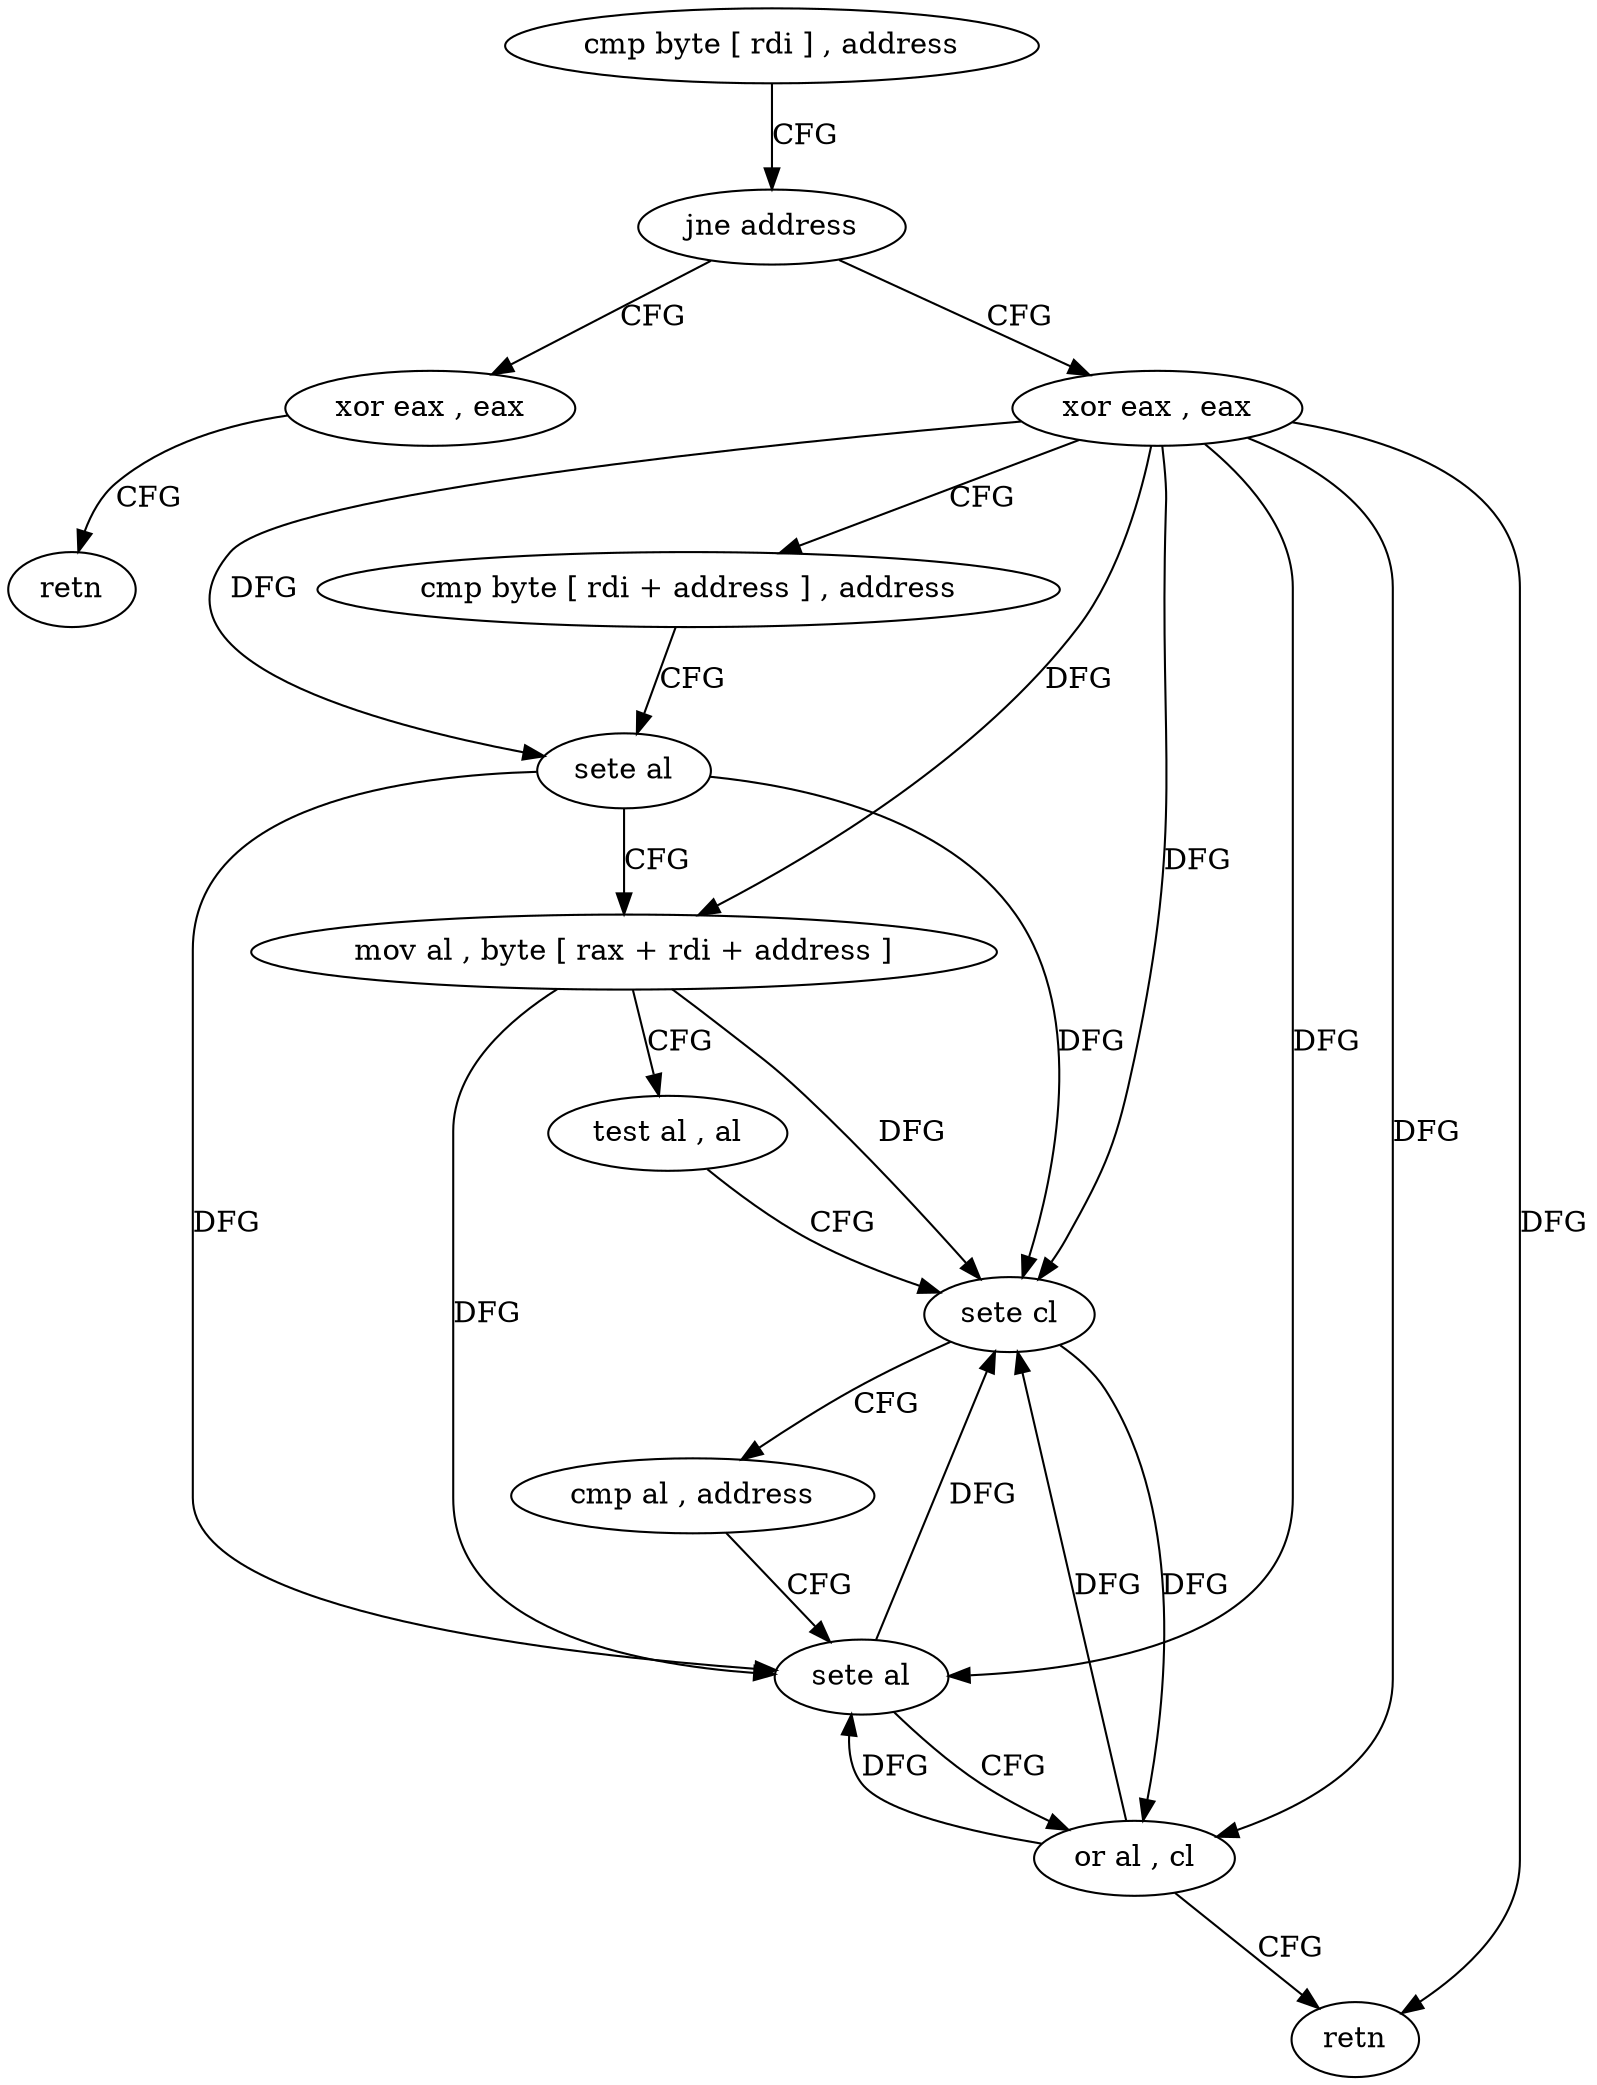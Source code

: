 digraph "func" {
"4221392" [label = "cmp byte [ rdi ] , address" ]
"4221395" [label = "jne address" ]
"4221423" [label = "xor eax , eax" ]
"4221397" [label = "xor eax , eax" ]
"4221425" [label = "retn" ]
"4221399" [label = "cmp byte [ rdi + address ] , address" ]
"4221403" [label = "sete al" ]
"4221406" [label = "mov al , byte [ rax + rdi + address ]" ]
"4221410" [label = "test al , al" ]
"4221412" [label = "sete cl" ]
"4221415" [label = "cmp al , address" ]
"4221417" [label = "sete al" ]
"4221420" [label = "or al , cl" ]
"4221422" [label = "retn" ]
"4221392" -> "4221395" [ label = "CFG" ]
"4221395" -> "4221423" [ label = "CFG" ]
"4221395" -> "4221397" [ label = "CFG" ]
"4221423" -> "4221425" [ label = "CFG" ]
"4221397" -> "4221399" [ label = "CFG" ]
"4221397" -> "4221403" [ label = "DFG" ]
"4221397" -> "4221406" [ label = "DFG" ]
"4221397" -> "4221412" [ label = "DFG" ]
"4221397" -> "4221417" [ label = "DFG" ]
"4221397" -> "4221420" [ label = "DFG" ]
"4221397" -> "4221422" [ label = "DFG" ]
"4221399" -> "4221403" [ label = "CFG" ]
"4221403" -> "4221406" [ label = "CFG" ]
"4221403" -> "4221412" [ label = "DFG" ]
"4221403" -> "4221417" [ label = "DFG" ]
"4221406" -> "4221410" [ label = "CFG" ]
"4221406" -> "4221412" [ label = "DFG" ]
"4221406" -> "4221417" [ label = "DFG" ]
"4221410" -> "4221412" [ label = "CFG" ]
"4221412" -> "4221415" [ label = "CFG" ]
"4221412" -> "4221420" [ label = "DFG" ]
"4221415" -> "4221417" [ label = "CFG" ]
"4221417" -> "4221420" [ label = "CFG" ]
"4221417" -> "4221412" [ label = "DFG" ]
"4221420" -> "4221422" [ label = "CFG" ]
"4221420" -> "4221412" [ label = "DFG" ]
"4221420" -> "4221417" [ label = "DFG" ]
}
